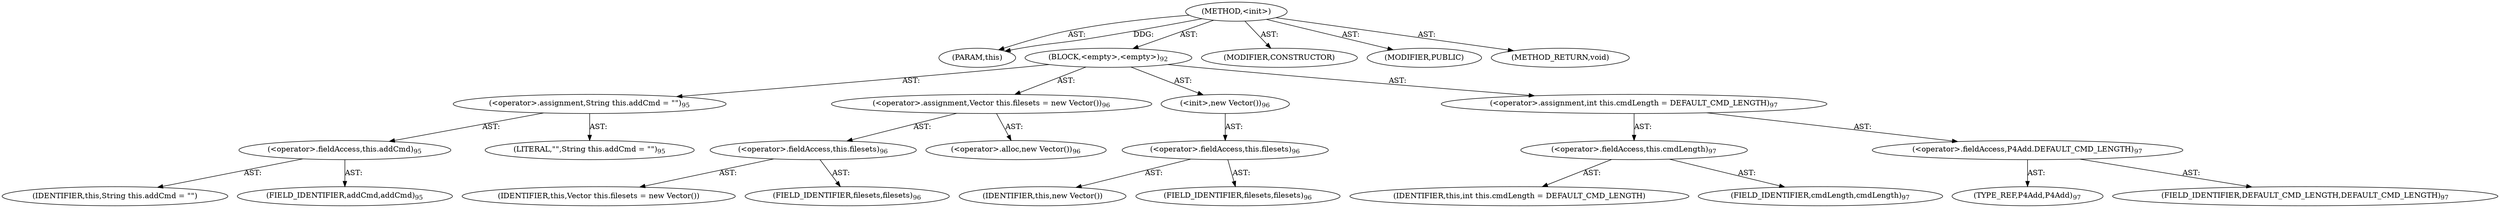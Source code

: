 digraph "&lt;init&gt;" {  
"111669149701" [label = <(METHOD,&lt;init&gt;)> ]
"115964117001" [label = <(PARAM,this)> ]
"25769803793" [label = <(BLOCK,&lt;empty&gt;,&lt;empty&gt;)<SUB>92</SUB>> ]
"30064771157" [label = <(&lt;operator&gt;.assignment,String this.addCmd = &quot;&quot;)<SUB>95</SUB>> ]
"30064771158" [label = <(&lt;operator&gt;.fieldAccess,this.addCmd)<SUB>95</SUB>> ]
"68719476806" [label = <(IDENTIFIER,this,String this.addCmd = &quot;&quot;)> ]
"55834574862" [label = <(FIELD_IDENTIFIER,addCmd,addCmd)<SUB>95</SUB>> ]
"90194313236" [label = <(LITERAL,&quot;&quot;,String this.addCmd = &quot;&quot;)<SUB>95</SUB>> ]
"30064771159" [label = <(&lt;operator&gt;.assignment,Vector this.filesets = new Vector())<SUB>96</SUB>> ]
"30064771160" [label = <(&lt;operator&gt;.fieldAccess,this.filesets)<SUB>96</SUB>> ]
"68719476807" [label = <(IDENTIFIER,this,Vector this.filesets = new Vector())> ]
"55834574863" [label = <(FIELD_IDENTIFIER,filesets,filesets)<SUB>96</SUB>> ]
"30064771161" [label = <(&lt;operator&gt;.alloc,new Vector())<SUB>96</SUB>> ]
"30064771162" [label = <(&lt;init&gt;,new Vector())<SUB>96</SUB>> ]
"30064771163" [label = <(&lt;operator&gt;.fieldAccess,this.filesets)<SUB>96</SUB>> ]
"68719476808" [label = <(IDENTIFIER,this,new Vector())> ]
"55834574864" [label = <(FIELD_IDENTIFIER,filesets,filesets)<SUB>96</SUB>> ]
"30064771164" [label = <(&lt;operator&gt;.assignment,int this.cmdLength = DEFAULT_CMD_LENGTH)<SUB>97</SUB>> ]
"30064771165" [label = <(&lt;operator&gt;.fieldAccess,this.cmdLength)<SUB>97</SUB>> ]
"68719476809" [label = <(IDENTIFIER,this,int this.cmdLength = DEFAULT_CMD_LENGTH)> ]
"55834574865" [label = <(FIELD_IDENTIFIER,cmdLength,cmdLength)<SUB>97</SUB>> ]
"30064771166" [label = <(&lt;operator&gt;.fieldAccess,P4Add.DEFAULT_CMD_LENGTH)<SUB>97</SUB>> ]
"180388626433" [label = <(TYPE_REF,P4Add,P4Add)<SUB>97</SUB>> ]
"55834574866" [label = <(FIELD_IDENTIFIER,DEFAULT_CMD_LENGTH,DEFAULT_CMD_LENGTH)<SUB>97</SUB>> ]
"133143986192" [label = <(MODIFIER,CONSTRUCTOR)> ]
"133143986193" [label = <(MODIFIER,PUBLIC)> ]
"128849018885" [label = <(METHOD_RETURN,void)> ]
  "111669149701" -> "115964117001"  [ label = "AST: "] 
  "111669149701" -> "25769803793"  [ label = "AST: "] 
  "111669149701" -> "133143986192"  [ label = "AST: "] 
  "111669149701" -> "133143986193"  [ label = "AST: "] 
  "111669149701" -> "128849018885"  [ label = "AST: "] 
  "25769803793" -> "30064771157"  [ label = "AST: "] 
  "25769803793" -> "30064771159"  [ label = "AST: "] 
  "25769803793" -> "30064771162"  [ label = "AST: "] 
  "25769803793" -> "30064771164"  [ label = "AST: "] 
  "30064771157" -> "30064771158"  [ label = "AST: "] 
  "30064771157" -> "90194313236"  [ label = "AST: "] 
  "30064771158" -> "68719476806"  [ label = "AST: "] 
  "30064771158" -> "55834574862"  [ label = "AST: "] 
  "30064771159" -> "30064771160"  [ label = "AST: "] 
  "30064771159" -> "30064771161"  [ label = "AST: "] 
  "30064771160" -> "68719476807"  [ label = "AST: "] 
  "30064771160" -> "55834574863"  [ label = "AST: "] 
  "30064771162" -> "30064771163"  [ label = "AST: "] 
  "30064771163" -> "68719476808"  [ label = "AST: "] 
  "30064771163" -> "55834574864"  [ label = "AST: "] 
  "30064771164" -> "30064771165"  [ label = "AST: "] 
  "30064771164" -> "30064771166"  [ label = "AST: "] 
  "30064771165" -> "68719476809"  [ label = "AST: "] 
  "30064771165" -> "55834574865"  [ label = "AST: "] 
  "30064771166" -> "180388626433"  [ label = "AST: "] 
  "30064771166" -> "55834574866"  [ label = "AST: "] 
  "111669149701" -> "115964117001"  [ label = "DDG: "] 
}
